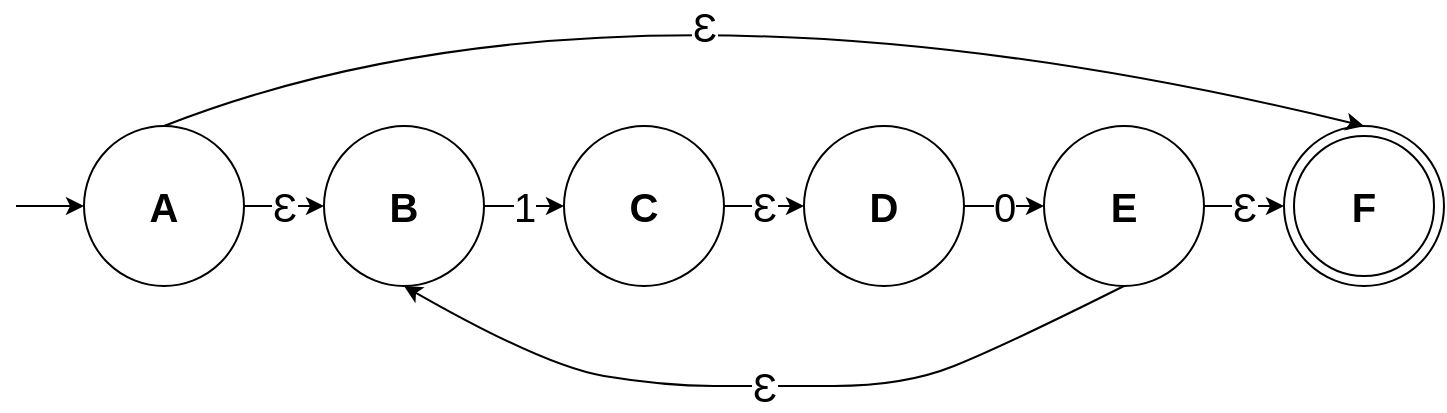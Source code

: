 <mxfile version="13.6.5">
    <diagram id="wluoGgLHRJh-rVMzDbbb" name="Page-1">
        <mxGraphModel dx="564" dy="182" grid="1" gridSize="10" guides="1" tooltips="1" connect="1" arrows="1" fold="1" page="1" pageScale="1" pageWidth="827" pageHeight="1169" math="0" shadow="0">
            <root>
                <mxCell id="0"/>
                <mxCell id="1" parent="0"/>
                <mxCell id="10" value="&lt;meta charset=&quot;utf-8&quot; style=&quot;font-size: 20px;&quot;&gt;&lt;span class=&quot;js-about-item-abstr&quot; style=&quot;font-size: 20px;&quot;&gt;Ɛ&lt;/span&gt;" style="edgeStyle=orthogonalEdgeStyle;rounded=0;orthogonalLoop=1;jettySize=auto;html=1;entryX=0;entryY=0.5;entryDx=0;entryDy=0;fontSize=20;" parent="1" source="2" target="3" edge="1">
                    <mxGeometry relative="1" as="geometry">
                        <mxPoint as="offset"/>
                    </mxGeometry>
                </mxCell>
                <mxCell id="2" value="A" style="ellipse;whiteSpace=wrap;html=1;aspect=fixed;fontStyle=1;fontSize=20;" parent="1" vertex="1">
                    <mxGeometry x="74" y="120" width="80" height="80" as="geometry"/>
                </mxCell>
                <mxCell id="11" value="1" style="edgeStyle=orthogonalEdgeStyle;rounded=0;orthogonalLoop=1;jettySize=auto;html=1;exitX=1;exitY=0.5;exitDx=0;exitDy=0;entryX=0;entryY=0.5;entryDx=0;entryDy=0;fontSize=20;" parent="1" source="3" target="4" edge="1">
                    <mxGeometry relative="1" as="geometry">
                        <mxPoint as="offset"/>
                    </mxGeometry>
                </mxCell>
                <mxCell id="3" value="B" style="ellipse;whiteSpace=wrap;html=1;aspect=fixed;fontStyle=1;fontSize=20;" parent="1" vertex="1">
                    <mxGeometry x="194" y="120" width="80" height="80" as="geometry"/>
                </mxCell>
                <mxCell id="12" value="&lt;meta charset=&quot;utf-8&quot; style=&quot;font-size: 20px;&quot;&gt;&lt;span class=&quot;js-about-item-abstr&quot; style=&quot;font-size: 20px;&quot;&gt;Ɛ&lt;/span&gt;" style="edgeStyle=orthogonalEdgeStyle;rounded=0;orthogonalLoop=1;jettySize=auto;html=1;exitX=1;exitY=0.5;exitDx=0;exitDy=0;fontSize=20;" parent="1" source="4" target="5" edge="1">
                    <mxGeometry relative="1" as="geometry"/>
                </mxCell>
                <mxCell id="4" value="C" style="ellipse;whiteSpace=wrap;html=1;aspect=fixed;fontStyle=1;fontSize=20;" parent="1" vertex="1">
                    <mxGeometry x="314" y="120" width="80" height="80" as="geometry"/>
                </mxCell>
                <mxCell id="13" value="0" style="edgeStyle=orthogonalEdgeStyle;rounded=0;orthogonalLoop=1;jettySize=auto;html=1;exitX=1;exitY=0.5;exitDx=0;exitDy=0;entryX=0;entryY=0.5;entryDx=0;entryDy=0;fontSize=20;" parent="1" source="5" target="6" edge="1">
                    <mxGeometry relative="1" as="geometry"/>
                </mxCell>
                <mxCell id="5" value="D" style="ellipse;whiteSpace=wrap;html=1;aspect=fixed;fontStyle=1;fontSize=20;" parent="1" vertex="1">
                    <mxGeometry x="434" y="120" width="80" height="80" as="geometry"/>
                </mxCell>
                <mxCell id="14" value="&lt;meta charset=&quot;utf-8&quot; style=&quot;font-size: 20px;&quot;&gt;&lt;span class=&quot;js-about-item-abstr&quot; style=&quot;font-size: 20px;&quot;&gt;Ɛ&lt;/span&gt;" style="edgeStyle=orthogonalEdgeStyle;rounded=0;orthogonalLoop=1;jettySize=auto;html=1;exitX=1;exitY=0.5;exitDx=0;exitDy=0;entryX=0;entryY=0.5;entryDx=0;entryDy=0;fontSize=20;" parent="1" source="6" target="7" edge="1">
                    <mxGeometry relative="1" as="geometry"/>
                </mxCell>
                <mxCell id="6" value="E" style="ellipse;whiteSpace=wrap;html=1;aspect=fixed;fontStyle=1;fontSize=20;" parent="1" vertex="1">
                    <mxGeometry x="554" y="120" width="80" height="80" as="geometry"/>
                </mxCell>
                <mxCell id="7" value="6" style="ellipse;whiteSpace=wrap;html=1;aspect=fixed;fontStyle=1;fontSize=20;" parent="1" vertex="1">
                    <mxGeometry x="674" y="120" width="80" height="80" as="geometry"/>
                </mxCell>
                <mxCell id="8" value="&lt;meta charset=&quot;utf-8&quot; style=&quot;font-size: 20px;&quot;&gt;&lt;span class=&quot;js-about-item-abstr&quot; style=&quot;font-size: 20px;&quot;&gt;Ɛ&lt;/span&gt;" style="curved=1;endArrow=classic;html=1;exitX=0.5;exitY=0;exitDx=0;exitDy=0;entryX=0.5;entryY=0;entryDx=0;entryDy=0;fontSize=20;" parent="1" source="2" target="7" edge="1">
                    <mxGeometry x="-0.059" y="-29" width="50" height="50" relative="1" as="geometry">
                        <mxPoint x="244" y="80" as="sourcePoint"/>
                        <mxPoint x="294" y="30" as="targetPoint"/>
                        <Array as="points">
                            <mxPoint x="344" y="30"/>
                        </Array>
                        <mxPoint as="offset"/>
                    </mxGeometry>
                </mxCell>
                <mxCell id="15" value="&lt;meta charset=&quot;utf-8&quot; style=&quot;font-size: 20px;&quot;&gt;&lt;span class=&quot;js-about-item-abstr&quot; style=&quot;font-size: 20px;&quot;&gt;Ɛ&lt;/span&gt;" style="curved=1;endArrow=classic;html=1;exitX=0.5;exitY=1;exitDx=0;exitDy=0;entryX=0.5;entryY=1;entryDx=0;entryDy=0;fontSize=20;" parent="1" source="6" target="3" edge="1">
                    <mxGeometry width="50" height="50" relative="1" as="geometry">
                        <mxPoint x="394" y="290" as="sourcePoint"/>
                        <mxPoint x="444" y="240" as="targetPoint"/>
                        <Array as="points">
                            <mxPoint x="534" y="230"/>
                            <mxPoint x="484" y="250"/>
                            <mxPoint x="414" y="250"/>
                            <mxPoint x="364" y="250"/>
                            <mxPoint x="304" y="240"/>
                        </Array>
                    </mxGeometry>
                </mxCell>
                <mxCell id="16" value="F" style="ellipse;whiteSpace=wrap;html=1;aspect=fixed;fontSize=20;fontStyle=1" parent="1" vertex="1">
                    <mxGeometry x="679" y="125" width="70" height="70" as="geometry"/>
                </mxCell>
                <mxCell id="17" value="" style="endArrow=classic;html=1;entryX=0;entryY=0.5;entryDx=0;entryDy=0;fontSize=20;" parent="1" target="2" edge="1">
                    <mxGeometry width="50" height="50" relative="1" as="geometry">
                        <mxPoint x="40" y="160" as="sourcePoint"/>
                        <mxPoint x="410" y="270" as="targetPoint"/>
                    </mxGeometry>
                </mxCell>
            </root>
        </mxGraphModel>
    </diagram>
</mxfile>